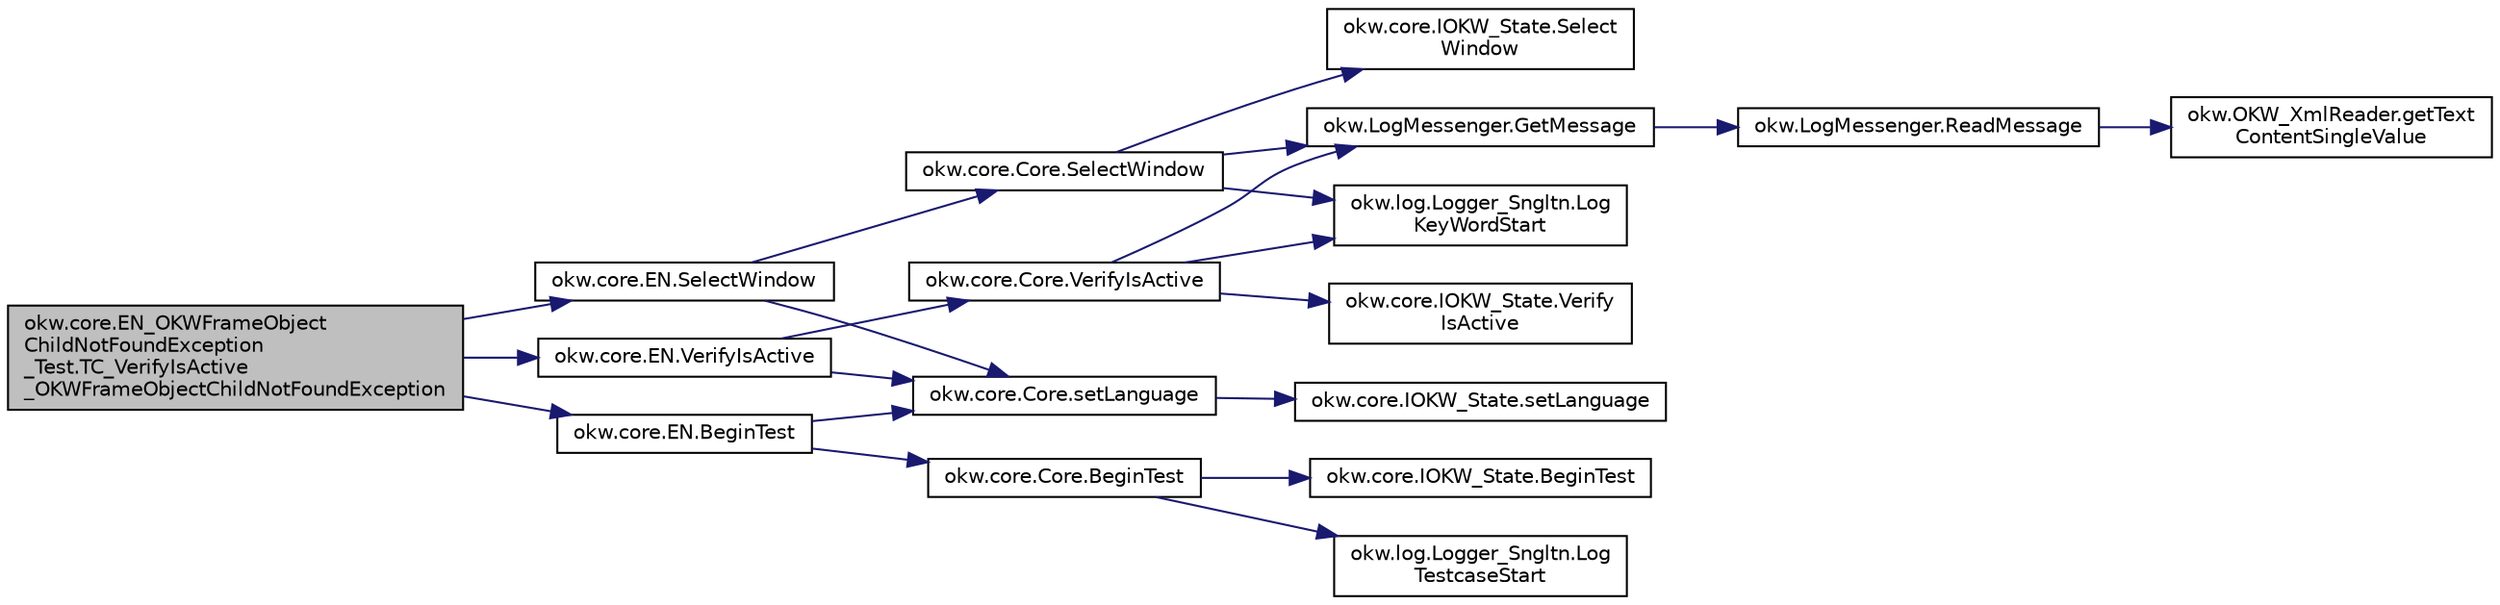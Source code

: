 digraph "okw.core.EN_OKWFrameObjectChildNotFoundException_Test.TC_VerifyIsActive_OKWFrameObjectChildNotFoundException"
{
 // INTERACTIVE_SVG=YES
 // LATEX_PDF_SIZE
  edge [fontname="Helvetica",fontsize="10",labelfontname="Helvetica",labelfontsize="10"];
  node [fontname="Helvetica",fontsize="10",shape=record];
  rankdir="LR";
  Node234 [label="okw.core.EN_OKWFrameObject\lChildNotFoundException\l_Test.TC_VerifyIsActive\l_OKWFrameObjectChildNotFoundException",height=0.2,width=0.4,color="black", fillcolor="grey75", style="filled", fontcolor="black",tooltip="Prüft ob die Ausnahme OKWFrameObjectChildNotFoundException durch die LFC-VerifyIsActive ausgelöst wir..."];
  Node234 -> Node235 [color="midnightblue",fontsize="10",style="solid",fontname="Helvetica"];
  Node235 [label="okw.core.EN.BeginTest",height=0.2,width=0.4,color="black", fillcolor="white", style="filled",URL="$classokw_1_1core_1_1_e_n.html#aef613b0a3e6bb8a9623984db145cae69",tooltip="Markiert den Anfang eines neuen Testfalls."];
  Node235 -> Node236 [color="midnightblue",fontsize="10",style="solid",fontname="Helvetica"];
  Node236 [label="okw.core.Core.setLanguage",height=0.2,width=0.4,color="black", fillcolor="white", style="filled",URL="$classokw_1_1core_1_1_core.html#ab4e0f723d27cb11c944ec4c82c426100",tooltip="Setzt die Sprache auf den gegebenen wert Language."];
  Node236 -> Node237 [color="midnightblue",fontsize="10",style="solid",fontname="Helvetica"];
  Node237 [label="okw.core.IOKW_State.setLanguage",height=0.2,width=0.4,color="black", fillcolor="white", style="filled",URL="$interfaceokw_1_1core_1_1_i_o_k_w___state.html#a866baa0bde08a47418f54d63bdb56097",tooltip="Interne Methode zum setzen der Sprache für die sprachabhängigen Ausgaben der Dokumentation (Log)."];
  Node235 -> Node238 [color="midnightblue",fontsize="10",style="solid",fontname="Helvetica"];
  Node238 [label="okw.core.Core.BeginTest",height=0.2,width=0.4,color="black", fillcolor="white", style="filled",URL="$classokw_1_1core_1_1_core.html#acfefe92468c9eb9e951846372726c4d8",tooltip="Markiert den Anfang eines neuen Testfalls."];
  Node238 -> Node239 [color="midnightblue",fontsize="10",style="solid",fontname="Helvetica"];
  Node239 [label="okw.log.Logger_Sngltn.Log\lTestcaseStart",height=0.2,width=0.4,color="black", fillcolor="white", style="filled",URL="$classokw_1_1log_1_1_logger___sngltn.html#a60f4ad59db847ae61df928f9920f3deb",tooltip="Ausgabe des Testfalls."];
  Node238 -> Node240 [color="midnightblue",fontsize="10",style="solid",fontname="Helvetica"];
  Node240 [label="okw.core.IOKW_State.BeginTest",height=0.2,width=0.4,color="black", fillcolor="white", style="filled",URL="$interfaceokw_1_1core_1_1_i_o_k_w___state.html#ae5480ddb1fc37eade5d899d335bc4b13",tooltip="Markiert den Anfang eines neuen Testfalls."];
  Node234 -> Node241 [color="midnightblue",fontsize="10",style="solid",fontname="Helvetica"];
  Node241 [label="okw.core.EN.SelectWindow",height=0.2,width=0.4,color="black", fillcolor="white", style="filled",URL="$classokw_1_1core_1_1_e_n.html#a2b61c2b39a9cfdbdfd25fe0e3d43785b",tooltip="Setzt den Kontext auf das gegebene Fenster."];
  Node241 -> Node236 [color="midnightblue",fontsize="10",style="solid",fontname="Helvetica"];
  Node241 -> Node242 [color="midnightblue",fontsize="10",style="solid",fontname="Helvetica"];
  Node242 [label="okw.core.Core.SelectWindow",height=0.2,width=0.4,color="black", fillcolor="white", style="filled",URL="$classokw_1_1core_1_1_core.html#a6a68660eb5e34965522896e2a5c48314",tooltip="Setzt den Kontext auf das gegebene Fenster."];
  Node242 -> Node243 [color="midnightblue",fontsize="10",style="solid",fontname="Helvetica"];
  Node243 [label="okw.log.Logger_Sngltn.Log\lKeyWordStart",height=0.2,width=0.4,color="black", fillcolor="white", style="filled",URL="$classokw_1_1log_1_1_logger___sngltn.html#a70ec25e200e00ecefc544e8fd371d2ef",tooltip="Ausgabe eines Schlüsselwortes."];
  Node242 -> Node244 [color="midnightblue",fontsize="10",style="solid",fontname="Helvetica"];
  Node244 [label="okw.LogMessenger.GetMessage",height=0.2,width=0.4,color="black", fillcolor="white", style="filled",URL="$classokw_1_1_log_messenger.html#af225d1f037d47b3b085175c09d78bdd2",tooltip="Holt die Log-Meldung für MethodeNmae/Textkey ohne weitere Parameter."];
  Node244 -> Node245 [color="midnightblue",fontsize="10",style="solid",fontname="Helvetica"];
  Node245 [label="okw.LogMessenger.ReadMessage",height=0.2,width=0.4,color="black", fillcolor="white", style="filled",URL="$classokw_1_1_log_messenger.html#a530cd6ab82ec82a04206a2e976ec06e3",tooltip="Interne Kernfunktion holt die Log-Meldung mit Platzhaltern aus der XML-Datei."];
  Node245 -> Node246 [color="midnightblue",fontsize="10",style="solid",fontname="Helvetica"];
  Node246 [label="okw.OKW_XmlReader.getText\lContentSingleValue",height=0.2,width=0.4,color="black", fillcolor="white", style="filled",URL="$classokw_1_1_o_k_w___xml_reader.html#ab920b5335a2e1429c14cc5f8e79f39eb",tooltip="Lies den TextContent eines Tag."];
  Node242 -> Node247 [color="midnightblue",fontsize="10",style="solid",fontname="Helvetica"];
  Node247 [label="okw.core.IOKW_State.Select\lWindow",height=0.2,width=0.4,color="black", fillcolor="white", style="filled",URL="$interfaceokw_1_1core_1_1_i_o_k_w___state.html#ad4fc9610ed5b1176590a45b55e6ac7f0",tooltip="Setzt den Kontext auf das gegebene Fenster."];
  Node234 -> Node248 [color="midnightblue",fontsize="10",style="solid",fontname="Helvetica"];
  Node248 [label="okw.core.EN.VerifyIsActive",height=0.2,width=0.4,color="black", fillcolor="white", style="filled",URL="$classokw_1_1core_1_1_e_n.html#a67f59cc780c7b380127c430522ae6a62",tooltip="Vergleicht den Fokus-Status des gegebenen Objekts mit dem erwarteten Wert."];
  Node248 -> Node236 [color="midnightblue",fontsize="10",style="solid",fontname="Helvetica"];
  Node248 -> Node249 [color="midnightblue",fontsize="10",style="solid",fontname="Helvetica"];
  Node249 [label="okw.core.Core.VerifyIsActive",height=0.2,width=0.4,color="black", fillcolor="white", style="filled",URL="$classokw_1_1core_1_1_core.html#af9261f054d5a82396c678851ade66b1b",tooltip="Vergleicht den Fokus-Status des gegebenen Objekts mit dem erwarteten Wert."];
  Node249 -> Node243 [color="midnightblue",fontsize="10",style="solid",fontname="Helvetica"];
  Node249 -> Node244 [color="midnightblue",fontsize="10",style="solid",fontname="Helvetica"];
  Node249 -> Node250 [color="midnightblue",fontsize="10",style="solid",fontname="Helvetica"];
  Node250 [label="okw.core.IOKW_State.Verify\lIsActive",height=0.2,width=0.4,color="black", fillcolor="white", style="filled",URL="$interfaceokw_1_1core_1_1_i_o_k_w___state.html#ad003bc140c032dc58f2f67bcc749990c",tooltip="Vergleicht den Fokus-Status des gegebenen Objekts mit dem erwarteten Wert."];
}
